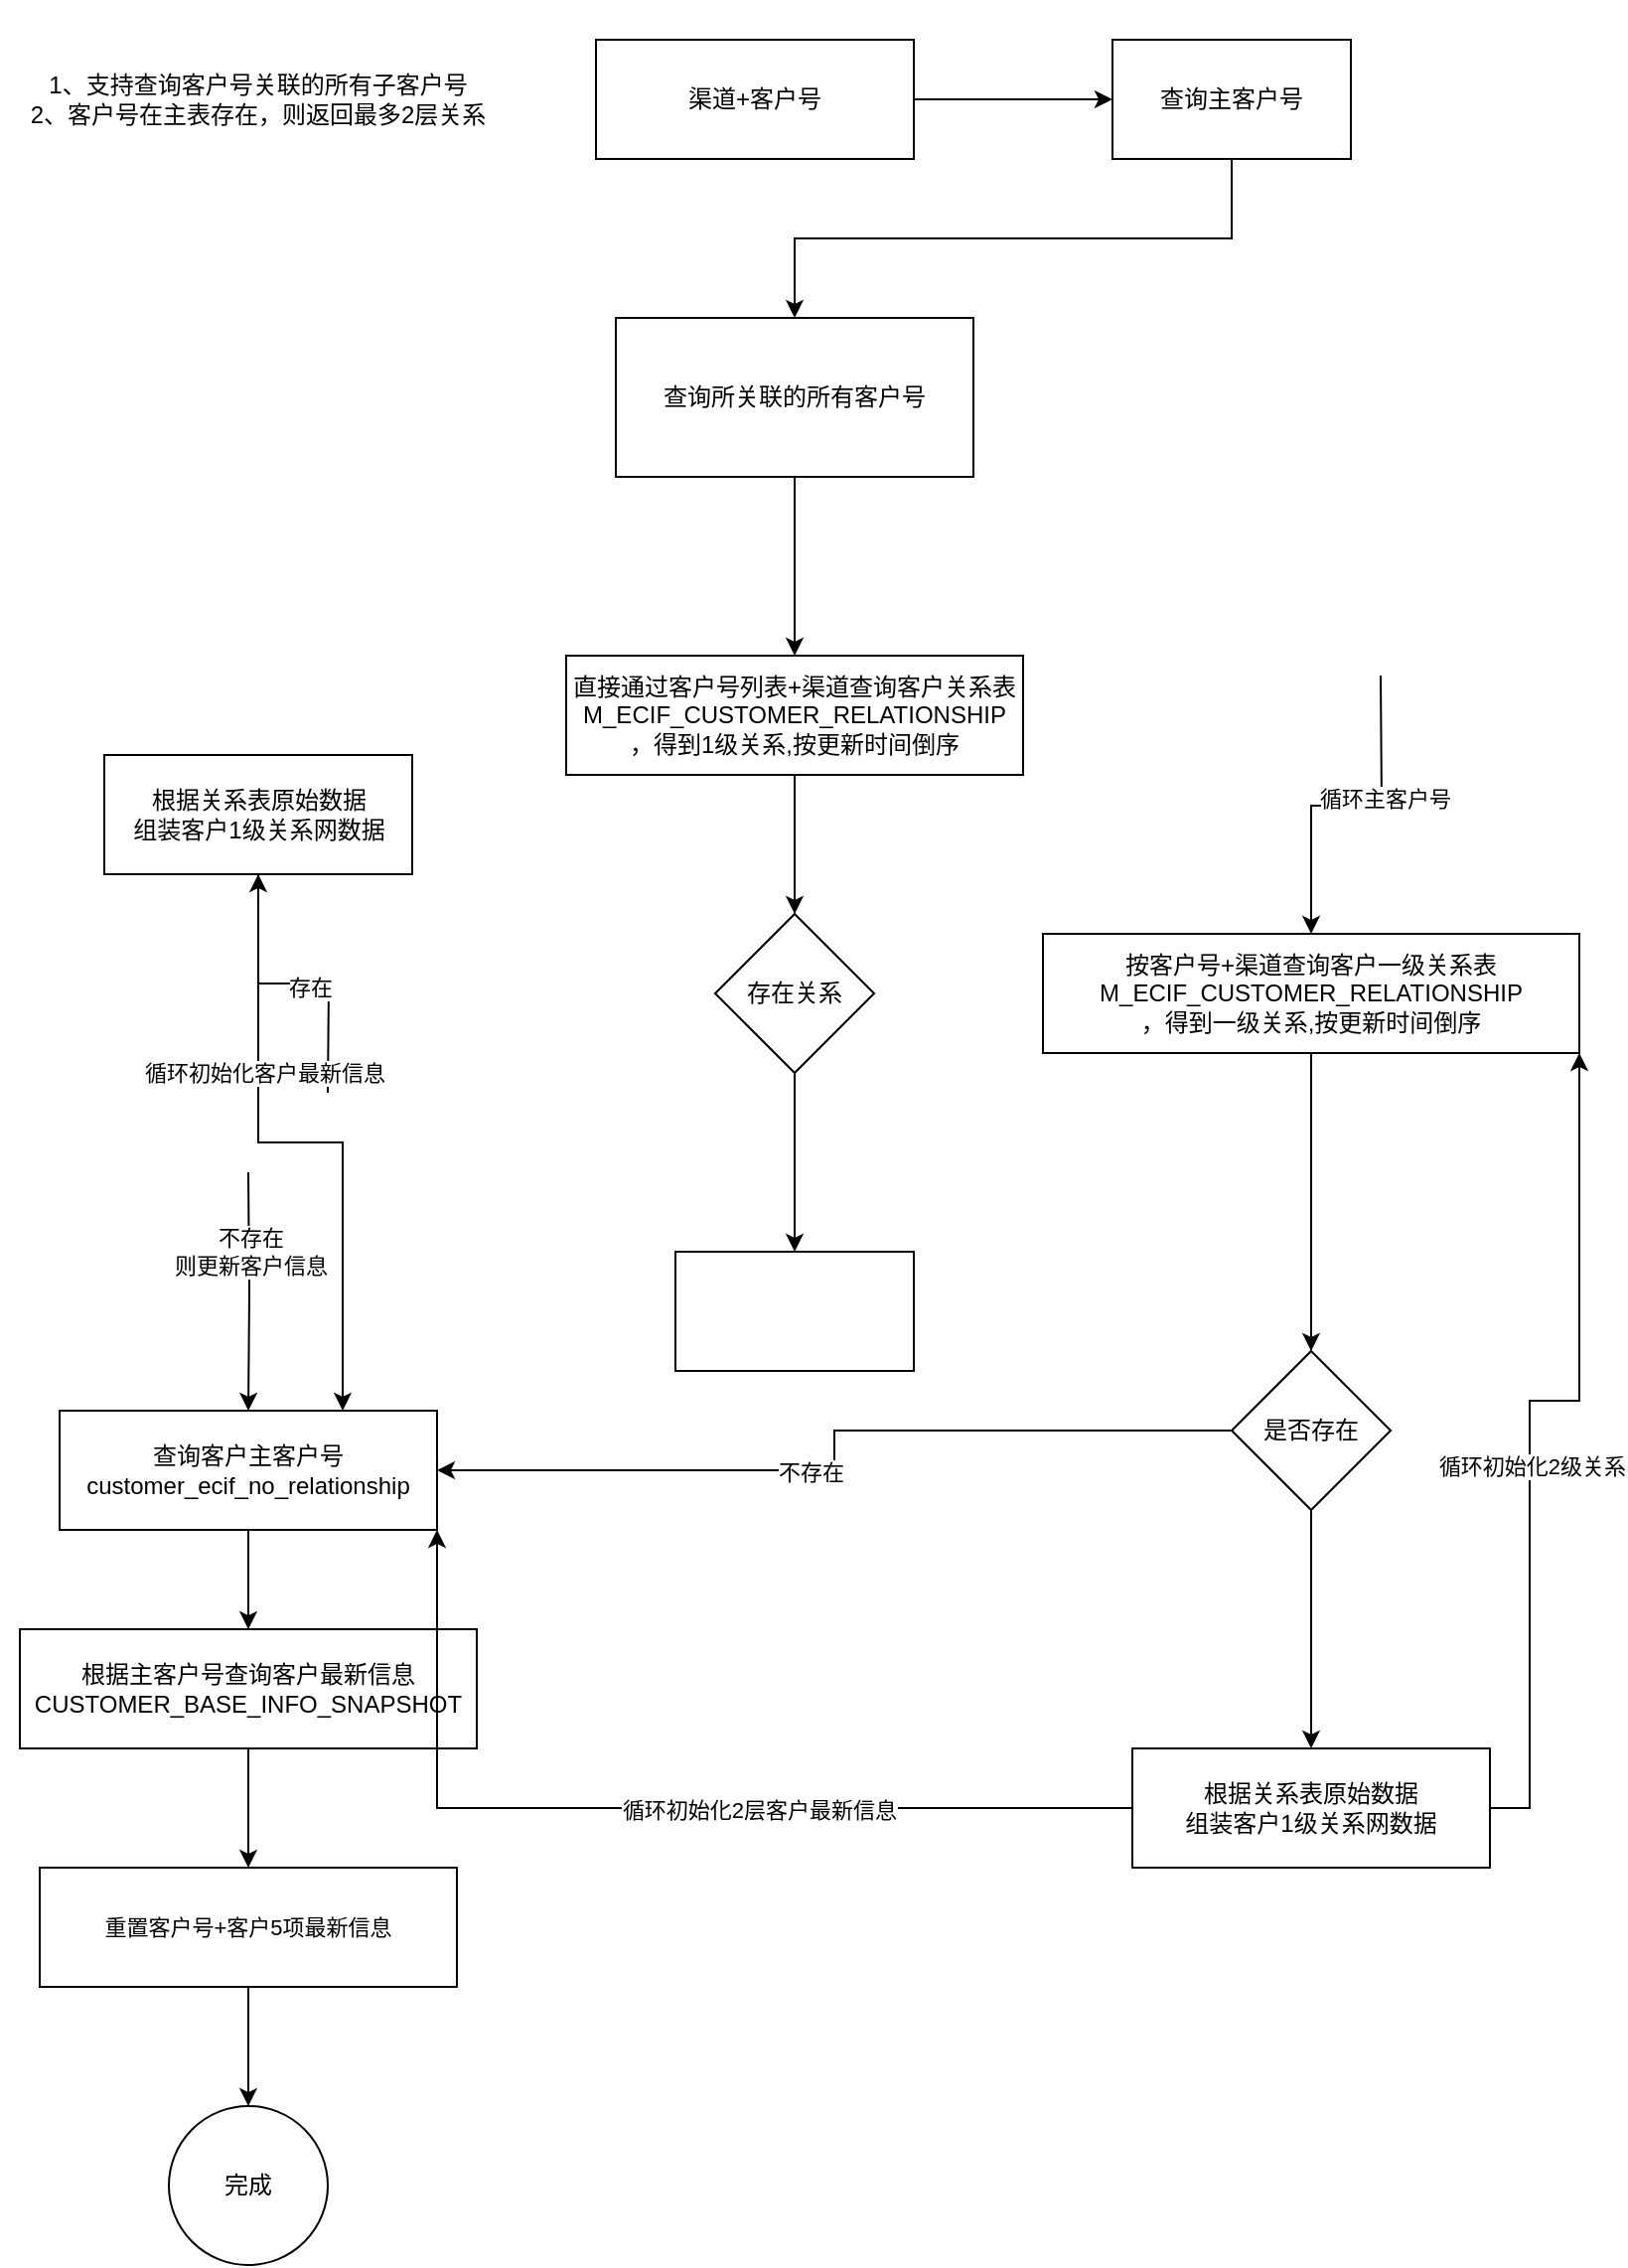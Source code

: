 <mxfile version="24.0.7" type="github" pages="2">
  <diagram name="客户号查询" id="C5rFHaonQaUm8R1daILY">
    <mxGraphModel dx="1194" dy="692" grid="1" gridSize="10" guides="1" tooltips="1" connect="1" arrows="1" fold="1" page="1" pageScale="1" pageWidth="827" pageHeight="1169" math="0" shadow="0">
      <root>
        <mxCell id="0" />
        <mxCell id="1" parent="0" />
        <mxCell id="0gbHEz_NFwT0j6BnbrYF-4" value="" style="edgeStyle=orthogonalEdgeStyle;rounded=0;orthogonalLoop=1;jettySize=auto;html=1;exitX=0.5;exitY=1;exitDx=0;exitDy=0;" edge="1" parent="1" source="hZTtHso7ro3uRM3fl3jT-1" target="0gbHEz_NFwT0j6BnbrYF-3">
          <mxGeometry relative="1" as="geometry" />
        </mxCell>
        <mxCell id="hZTtHso7ro3uRM3fl3jT-2" value="" style="edgeStyle=orthogonalEdgeStyle;rounded=0;orthogonalLoop=1;jettySize=auto;html=1;" edge="1" parent="1" source="0gbHEz_NFwT0j6BnbrYF-2" target="hZTtHso7ro3uRM3fl3jT-1">
          <mxGeometry relative="1" as="geometry" />
        </mxCell>
        <mxCell id="0gbHEz_NFwT0j6BnbrYF-2" value="渠道+客户号" style="rounded=0;whiteSpace=wrap;html=1;" vertex="1" parent="1">
          <mxGeometry x="300" y="30" width="160" height="60" as="geometry" />
        </mxCell>
        <mxCell id="0gbHEz_NFwT0j6BnbrYF-6" value="" style="edgeStyle=orthogonalEdgeStyle;rounded=0;orthogonalLoop=1;jettySize=auto;html=1;" edge="1" parent="1" source="0gbHEz_NFwT0j6BnbrYF-3" target="0gbHEz_NFwT0j6BnbrYF-7">
          <mxGeometry relative="1" as="geometry">
            <mxPoint x="360" y="310" as="targetPoint" />
          </mxGeometry>
        </mxCell>
        <mxCell id="0gbHEz_NFwT0j6BnbrYF-3" value="查询所关联的所有客户号" style="whiteSpace=wrap;html=1;rounded=0;" vertex="1" parent="1">
          <mxGeometry x="310" y="170" width="180" height="80" as="geometry" />
        </mxCell>
        <mxCell id="hZTtHso7ro3uRM3fl3jT-7" value="" style="edgeStyle=orthogonalEdgeStyle;rounded=0;orthogonalLoop=1;jettySize=auto;html=1;" edge="1" parent="1" source="0gbHEz_NFwT0j6BnbrYF-7" target="hZTtHso7ro3uRM3fl3jT-6">
          <mxGeometry relative="1" as="geometry" />
        </mxCell>
        <mxCell id="0gbHEz_NFwT0j6BnbrYF-7" value="直接通过客户号列表+渠道查询客户关系表&lt;div&gt;M_ECIF_CUSTOMER_RELATIONSHIP&lt;br&gt;&lt;div&gt;，得到1级关系,按更新时间倒序&lt;/div&gt;&lt;/div&gt;" style="whiteSpace=wrap;html=1;rounded=0;" vertex="1" parent="1">
          <mxGeometry x="285" y="340" width="230" height="60" as="geometry" />
        </mxCell>
        <mxCell id="0gbHEz_NFwT0j6BnbrYF-39" value="" style="edgeStyle=orthogonalEdgeStyle;rounded=0;orthogonalLoop=1;jettySize=auto;html=1;" edge="1" parent="1" target="0gbHEz_NFwT0j6BnbrYF-38">
          <mxGeometry relative="1" as="geometry">
            <mxPoint x="695" y="350" as="sourcePoint" />
          </mxGeometry>
        </mxCell>
        <mxCell id="0gbHEz_NFwT0j6BnbrYF-40" value="循环主客户号" style="edgeLabel;html=1;align=center;verticalAlign=middle;resizable=0;points=[];" vertex="1" connectable="0" parent="0gbHEz_NFwT0j6BnbrYF-39">
          <mxGeometry x="-0.25" y="1" relative="1" as="geometry">
            <mxPoint as="offset" />
          </mxGeometry>
        </mxCell>
        <mxCell id="0gbHEz_NFwT0j6BnbrYF-17" value="" style="edgeStyle=orthogonalEdgeStyle;rounded=0;orthogonalLoop=1;jettySize=auto;html=1;" edge="1" parent="1" target="0gbHEz_NFwT0j6BnbrYF-16">
          <mxGeometry relative="1" as="geometry">
            <mxPoint x="125" y="600" as="sourcePoint" />
          </mxGeometry>
        </mxCell>
        <mxCell id="0gbHEz_NFwT0j6BnbrYF-18" value="不存在&lt;div&gt;则更新客户信息&lt;/div&gt;" style="edgeLabel;html=1;align=center;verticalAlign=middle;resizable=0;points=[];" vertex="1" connectable="0" parent="0gbHEz_NFwT0j6BnbrYF-17">
          <mxGeometry x="-0.333" relative="1" as="geometry">
            <mxPoint as="offset" />
          </mxGeometry>
        </mxCell>
        <mxCell id="0gbHEz_NFwT0j6BnbrYF-20" value="" style="edgeStyle=orthogonalEdgeStyle;rounded=0;orthogonalLoop=1;jettySize=auto;html=1;" edge="1" parent="1" target="0gbHEz_NFwT0j6BnbrYF-19">
          <mxGeometry relative="1" as="geometry">
            <mxPoint x="165" y="560" as="sourcePoint" />
          </mxGeometry>
        </mxCell>
        <mxCell id="0gbHEz_NFwT0j6BnbrYF-21" value="存在" style="edgeLabel;html=1;align=center;verticalAlign=middle;resizable=0;points=[];" vertex="1" connectable="0" parent="0gbHEz_NFwT0j6BnbrYF-20">
          <mxGeometry x="-0.111" y="2" relative="1" as="geometry">
            <mxPoint as="offset" />
          </mxGeometry>
        </mxCell>
        <mxCell id="0gbHEz_NFwT0j6BnbrYF-23" value="" style="edgeStyle=orthogonalEdgeStyle;rounded=0;orthogonalLoop=1;jettySize=auto;html=1;" edge="1" parent="1" source="0gbHEz_NFwT0j6BnbrYF-16" target="0gbHEz_NFwT0j6BnbrYF-22">
          <mxGeometry relative="1" as="geometry" />
        </mxCell>
        <mxCell id="0gbHEz_NFwT0j6BnbrYF-16" value="查询客户主客户号&lt;div&gt;customer_ecif_no_relationship&lt;br&gt;&lt;/div&gt;" style="whiteSpace=wrap;html=1;rounded=0;" vertex="1" parent="1">
          <mxGeometry x="30" y="720" width="190" height="60" as="geometry" />
        </mxCell>
        <mxCell id="0gbHEz_NFwT0j6BnbrYF-51" style="edgeStyle=orthogonalEdgeStyle;rounded=0;orthogonalLoop=1;jettySize=auto;html=1;entryX=0.75;entryY=0;entryDx=0;entryDy=0;exitX=0.5;exitY=1;exitDx=0;exitDy=0;" edge="1" parent="1" source="0gbHEz_NFwT0j6BnbrYF-19" target="0gbHEz_NFwT0j6BnbrYF-16">
          <mxGeometry relative="1" as="geometry" />
        </mxCell>
        <mxCell id="0gbHEz_NFwT0j6BnbrYF-52" value="循环初始化客户最新信息" style="edgeLabel;html=1;align=center;verticalAlign=middle;resizable=0;points=[];" vertex="1" connectable="0" parent="0gbHEz_NFwT0j6BnbrYF-51">
          <mxGeometry x="-0.361" y="3" relative="1" as="geometry">
            <mxPoint as="offset" />
          </mxGeometry>
        </mxCell>
        <mxCell id="0gbHEz_NFwT0j6BnbrYF-19" value="根据关系表原始数据&lt;div&gt;组装客户1级关系网数据&lt;/div&gt;" style="whiteSpace=wrap;html=1;rounded=0;" vertex="1" parent="1">
          <mxGeometry x="52.5" y="390" width="155" height="60" as="geometry" />
        </mxCell>
        <mxCell id="0gbHEz_NFwT0j6BnbrYF-30" value="" style="edgeStyle=orthogonalEdgeStyle;rounded=0;orthogonalLoop=1;jettySize=auto;html=1;" edge="1" parent="1" source="0gbHEz_NFwT0j6BnbrYF-22" target="0gbHEz_NFwT0j6BnbrYF-28">
          <mxGeometry relative="1" as="geometry" />
        </mxCell>
        <mxCell id="0gbHEz_NFwT0j6BnbrYF-22" value="根据主客户号查询客户最新信息&lt;div&gt;CUSTOMER_BASE_INFO_SNAPSHOT&lt;br&gt;&lt;/div&gt;" style="whiteSpace=wrap;html=1;rounded=0;" vertex="1" parent="1">
          <mxGeometry x="10" y="830" width="230" height="60" as="geometry" />
        </mxCell>
        <mxCell id="0gbHEz_NFwT0j6BnbrYF-32" value="" style="edgeStyle=orthogonalEdgeStyle;rounded=0;orthogonalLoop=1;jettySize=auto;html=1;" edge="1" parent="1" source="0gbHEz_NFwT0j6BnbrYF-28" target="0gbHEz_NFwT0j6BnbrYF-31">
          <mxGeometry relative="1" as="geometry" />
        </mxCell>
        <mxCell id="0gbHEz_NFwT0j6BnbrYF-28" value="&lt;span style=&quot;font-size: 11px; text-wrap: nowrap; background-color: rgb(255, 255, 255);&quot;&gt;重置客户号+客户5项最新信息&lt;/span&gt;" style="whiteSpace=wrap;html=1;rounded=0;" vertex="1" parent="1">
          <mxGeometry x="20" y="950" width="210" height="60" as="geometry" />
        </mxCell>
        <mxCell id="0gbHEz_NFwT0j6BnbrYF-31" value="完成" style="ellipse;whiteSpace=wrap;html=1;rounded=0;" vertex="1" parent="1">
          <mxGeometry x="85" y="1070" width="80" height="80" as="geometry" />
        </mxCell>
        <mxCell id="0gbHEz_NFwT0j6BnbrYF-36" value="1、支持查询客户号关联的所有子客户号&lt;div&gt;2、客户号在主表存在，则返回最多2层关系&lt;/div&gt;" style="text;html=1;align=center;verticalAlign=middle;whiteSpace=wrap;rounded=0;" vertex="1" parent="1">
          <mxGeometry y="10" width="260" height="100" as="geometry" />
        </mxCell>
        <mxCell id="0gbHEz_NFwT0j6BnbrYF-45" value="" style="edgeStyle=orthogonalEdgeStyle;rounded=0;orthogonalLoop=1;jettySize=auto;html=1;" edge="1" parent="1" source="0gbHEz_NFwT0j6BnbrYF-38" target="0gbHEz_NFwT0j6BnbrYF-44">
          <mxGeometry relative="1" as="geometry" />
        </mxCell>
        <mxCell id="0gbHEz_NFwT0j6BnbrYF-38" value="按客户号+渠道查询客户一级关系表M_ECIF_CUSTOMER_RELATIONSHIP&lt;br&gt;&lt;div&gt;，得到一级关系,按更新时间倒序&lt;/div&gt;" style="whiteSpace=wrap;html=1;rounded=0;" vertex="1" parent="1">
          <mxGeometry x="525" y="480" width="270" height="60" as="geometry" />
        </mxCell>
        <mxCell id="0gbHEz_NFwT0j6BnbrYF-58" value="" style="edgeStyle=orthogonalEdgeStyle;rounded=0;orthogonalLoop=1;jettySize=auto;html=1;" edge="1" parent="1" source="0gbHEz_NFwT0j6BnbrYF-44" target="0gbHEz_NFwT0j6BnbrYF-57">
          <mxGeometry relative="1" as="geometry" />
        </mxCell>
        <mxCell id="0gbHEz_NFwT0j6BnbrYF-44" value="是否存在" style="rhombus;whiteSpace=wrap;html=1;rounded=0;" vertex="1" parent="1">
          <mxGeometry x="620" y="690" width="80" height="80" as="geometry" />
        </mxCell>
        <mxCell id="0gbHEz_NFwT0j6BnbrYF-46" style="edgeStyle=orthogonalEdgeStyle;rounded=0;orthogonalLoop=1;jettySize=auto;html=1;entryX=1;entryY=0.5;entryDx=0;entryDy=0;exitX=0;exitY=0.5;exitDx=0;exitDy=0;" edge="1" parent="1" source="0gbHEz_NFwT0j6BnbrYF-44" target="0gbHEz_NFwT0j6BnbrYF-16">
          <mxGeometry relative="1" as="geometry">
            <mxPoint x="620" y="860" as="sourcePoint" />
          </mxGeometry>
        </mxCell>
        <mxCell id="0gbHEz_NFwT0j6BnbrYF-47" value="不存在" style="edgeLabel;html=1;align=center;verticalAlign=middle;resizable=0;points=[];" vertex="1" connectable="0" parent="0gbHEz_NFwT0j6BnbrYF-46">
          <mxGeometry x="0.106" y="1" relative="1" as="geometry">
            <mxPoint as="offset" />
          </mxGeometry>
        </mxCell>
        <mxCell id="0gbHEz_NFwT0j6BnbrYF-60" value="" style="edgeStyle=orthogonalEdgeStyle;rounded=0;orthogonalLoop=1;jettySize=auto;html=1;entryX=1;entryY=1;entryDx=0;entryDy=0;exitX=1;exitY=0.5;exitDx=0;exitDy=0;" edge="1" parent="1" source="0gbHEz_NFwT0j6BnbrYF-57" target="0gbHEz_NFwT0j6BnbrYF-38">
          <mxGeometry relative="1" as="geometry">
            <mxPoint x="750" y="770" as="targetPoint" />
          </mxGeometry>
        </mxCell>
        <mxCell id="0gbHEz_NFwT0j6BnbrYF-62" value="循环初始化2级关系" style="edgeLabel;html=1;align=center;verticalAlign=middle;resizable=0;points=[];" vertex="1" connectable="0" parent="0gbHEz_NFwT0j6BnbrYF-60">
          <mxGeometry x="-0.093" y="-1" relative="1" as="geometry">
            <mxPoint as="offset" />
          </mxGeometry>
        </mxCell>
        <mxCell id="0gbHEz_NFwT0j6BnbrYF-63" style="edgeStyle=orthogonalEdgeStyle;rounded=0;orthogonalLoop=1;jettySize=auto;html=1;exitX=0;exitY=0.5;exitDx=0;exitDy=0;entryX=1;entryY=1;entryDx=0;entryDy=0;" edge="1" parent="1" source="0gbHEz_NFwT0j6BnbrYF-57" target="0gbHEz_NFwT0j6BnbrYF-16">
          <mxGeometry relative="1" as="geometry" />
        </mxCell>
        <mxCell id="0gbHEz_NFwT0j6BnbrYF-64" value="循环初始化2层客户最新信息" style="edgeLabel;html=1;align=center;verticalAlign=middle;resizable=0;points=[];" vertex="1" connectable="0" parent="0gbHEz_NFwT0j6BnbrYF-63">
          <mxGeometry x="-0.233" y="1" relative="1" as="geometry">
            <mxPoint as="offset" />
          </mxGeometry>
        </mxCell>
        <mxCell id="0gbHEz_NFwT0j6BnbrYF-57" value="根据关系表原始数据&lt;div&gt;组装客户1级关系网数据&lt;/div&gt;" style="whiteSpace=wrap;html=1;rounded=0;" vertex="1" parent="1">
          <mxGeometry x="570" y="890" width="180" height="60" as="geometry" />
        </mxCell>
        <mxCell id="hZTtHso7ro3uRM3fl3jT-1" value="查询主客户号" style="whiteSpace=wrap;html=1;rounded=0;" vertex="1" parent="1">
          <mxGeometry x="560" y="30" width="120" height="60" as="geometry" />
        </mxCell>
        <mxCell id="hZTtHso7ro3uRM3fl3jT-9" value="" style="edgeStyle=orthogonalEdgeStyle;rounded=0;orthogonalLoop=1;jettySize=auto;html=1;" edge="1" parent="1" source="hZTtHso7ro3uRM3fl3jT-6" target="hZTtHso7ro3uRM3fl3jT-8">
          <mxGeometry relative="1" as="geometry" />
        </mxCell>
        <mxCell id="hZTtHso7ro3uRM3fl3jT-6" value="存在关系" style="rhombus;whiteSpace=wrap;html=1;rounded=0;" vertex="1" parent="1">
          <mxGeometry x="360" y="470" width="80" height="80" as="geometry" />
        </mxCell>
        <mxCell id="hZTtHso7ro3uRM3fl3jT-8" value="&lt;span style=&quot;color: rgba(0, 0, 0, 0); font-family: monospace; font-size: 0px; text-align: start; text-wrap: nowrap;&quot;&gt;%3CmxGraphModel%3E%3Croot%3E%3CmxCell%20id%3D%220%22%2F%3E%3CmxCell%20id%3D%221%22%20parent%3D%220%22%2F%3E%3CmxCell%20id%3D%222%22%20value%3D%22%E7%9B%B4%E6%8E%A5%E9%80%9A%E8%BF%87%E5%AE%A2%E6%88%B7%E5%8F%B7%E5%88%97%E8%A1%A8%2B%E6%B8%A0%E9%81%93%E6%9F%A5%E8%AF%A2%E5%AE%A2%E6%88%B7%E5%85%B3%E7%B3%BB%E8%A1%A8%26lt%3Bdiv%26gt%3BM_ECIF_CUSTOMER_RELATIONSHIP%26lt%3Bbr%26gt%3B%26lt%3Bdiv%26gt%3B%EF%BC%8C%E5%BE%97%E5%88%B01%E7%BA%A7%E5%85%B3%E7%B3%BB%2C%E6%8C%89%E6%9B%B4%E6%96%B0%E6%97%B6%E9%97%B4%E5%80%92%E5%BA%8F%26lt%3B%2Fdiv%26gt%3B%26lt%3B%2Fdiv%26gt%3B%22%20style%3D%22whiteSpace%3Dwrap%3Bhtml%3D1%3Brounded%3D0%3B%22%20vertex%3D%221%22%20parent%3D%221%22%3E%3CmxGeometry%20x%3D%22285%22%20y%3D%22340%22%20width%3D%22230%22%20height%3D%2260%22%20as%3D%22geometry%22%2F%3E%3C%2FmxCell%3E%3C%2Froot%3E%3C%2FmxGraphModel%3E&lt;/span&gt;" style="whiteSpace=wrap;html=1;rounded=0;" vertex="1" parent="1">
          <mxGeometry x="340" y="640" width="120" height="60" as="geometry" />
        </mxCell>
      </root>
    </mxGraphModel>
  </diagram>
  <diagram name="客户五项查询" id="nbT5qiIn3ViC4_iFo7bJ">
    <mxGraphModel dx="1194" dy="692" grid="1" gridSize="10" guides="1" tooltips="1" connect="1" arrows="1" fold="1" page="1" pageScale="1" pageWidth="827" pageHeight="1169" math="0" shadow="0">
      <root>
        <mxCell id="JwIgHP2fCU5Stgttk4BV-0" />
        <mxCell id="JwIgHP2fCU5Stgttk4BV-1" parent="JwIgHP2fCU5Stgttk4BV-0" />
        <mxCell id="JwIgHP2fCU5Stgttk4BV-2" value="" style="edgeStyle=orthogonalEdgeStyle;rounded=0;orthogonalLoop=1;jettySize=auto;html=1;" edge="1" parent="JwIgHP2fCU5Stgttk4BV-1" source="JwIgHP2fCU5Stgttk4BV-3" target="JwIgHP2fCU5Stgttk4BV-5">
          <mxGeometry relative="1" as="geometry" />
        </mxCell>
        <mxCell id="JwIgHP2fCU5Stgttk4BV-3" value="渠道+客户号/五项信息" style="rounded=0;whiteSpace=wrap;html=1;" vertex="1" parent="JwIgHP2fCU5Stgttk4BV-1">
          <mxGeometry x="300" y="30" width="160" height="60" as="geometry" />
        </mxCell>
        <mxCell id="JwIgHP2fCU5Stgttk4BV-4" value="" style="edgeStyle=orthogonalEdgeStyle;rounded=0;orthogonalLoop=1;jettySize=auto;html=1;" edge="1" parent="JwIgHP2fCU5Stgttk4BV-1" source="JwIgHP2fCU5Stgttk4BV-5" target="JwIgHP2fCU5Stgttk4BV-10">
          <mxGeometry relative="1" as="geometry" />
        </mxCell>
        <mxCell id="JwIgHP2fCU5Stgttk4BV-5" value="CUSTOMER_BASE_INFO_SNAPSHOT&lt;div&gt;查询该表是否存在该客户号，一个客户号只有一条数据。但是按客户5项查存在多个客户号的可能&lt;/div&gt;" style="whiteSpace=wrap;html=1;rounded=0;" vertex="1" parent="JwIgHP2fCU5Stgttk4BV-1">
          <mxGeometry x="230" y="150" width="300" height="80" as="geometry" />
        </mxCell>
        <mxCell id="JwIgHP2fCU5Stgttk4BV-6" value="" style="edgeStyle=orthogonalEdgeStyle;rounded=0;orthogonalLoop=1;jettySize=auto;html=1;" edge="1" parent="JwIgHP2fCU5Stgttk4BV-1" source="JwIgHP2fCU5Stgttk4BV-10" target="JwIgHP2fCU5Stgttk4BV-12">
          <mxGeometry relative="1" as="geometry" />
        </mxCell>
        <mxCell id="JwIgHP2fCU5Stgttk4BV-7" value="不存在" style="edgeLabel;html=1;align=center;verticalAlign=middle;resizable=0;points=[];" vertex="1" connectable="0" parent="JwIgHP2fCU5Stgttk4BV-6">
          <mxGeometry x="-0.233" y="-1" relative="1" as="geometry">
            <mxPoint as="offset" />
          </mxGeometry>
        </mxCell>
        <mxCell id="JwIgHP2fCU5Stgttk4BV-8" value="" style="edgeStyle=orthogonalEdgeStyle;rounded=0;orthogonalLoop=1;jettySize=auto;html=1;" edge="1" parent="JwIgHP2fCU5Stgttk4BV-1" source="JwIgHP2fCU5Stgttk4BV-10" target="JwIgHP2fCU5Stgttk4BV-15">
          <mxGeometry relative="1" as="geometry" />
        </mxCell>
        <mxCell id="JwIgHP2fCU5Stgttk4BV-9" value="存在（可能有多个）" style="edgeLabel;html=1;align=center;verticalAlign=middle;resizable=0;points=[];" vertex="1" connectable="0" parent="JwIgHP2fCU5Stgttk4BV-8">
          <mxGeometry x="-0.133" y="-1" relative="1" as="geometry">
            <mxPoint as="offset" />
          </mxGeometry>
        </mxCell>
        <mxCell id="JwIgHP2fCU5Stgttk4BV-10" value="是否存在" style="rhombus;whiteSpace=wrap;html=1;rounded=0;" vertex="1" parent="JwIgHP2fCU5Stgttk4BV-1">
          <mxGeometry x="340" y="280" width="80" height="80" as="geometry" />
        </mxCell>
        <mxCell id="JwIgHP2fCU5Stgttk4BV-11" value="" style="edgeStyle=orthogonalEdgeStyle;rounded=0;orthogonalLoop=1;jettySize=auto;html=1;" edge="1" parent="JwIgHP2fCU5Stgttk4BV-1" source="JwIgHP2fCU5Stgttk4BV-12" target="JwIgHP2fCU5Stgttk4BV-20">
          <mxGeometry relative="1" as="geometry" />
        </mxCell>
        <mxCell id="JwIgHP2fCU5Stgttk4BV-12" value="直接通过客户号+渠道查询客户关系表&lt;div&gt;M_ECIF_CUSTOMER_RELATIONSHIP&lt;br&gt;&lt;div&gt;，得到1级关系,按更新时间倒序&lt;/div&gt;&lt;/div&gt;" style="whiteSpace=wrap;html=1;rounded=0;" vertex="1" parent="JwIgHP2fCU5Stgttk4BV-1">
          <mxGeometry x="10" y="340" width="230" height="60" as="geometry" />
        </mxCell>
        <mxCell id="JwIgHP2fCU5Stgttk4BV-13" value="" style="edgeStyle=orthogonalEdgeStyle;rounded=0;orthogonalLoop=1;jettySize=auto;html=1;" edge="1" parent="JwIgHP2fCU5Stgttk4BV-1" source="JwIgHP2fCU5Stgttk4BV-15" target="JwIgHP2fCU5Stgttk4BV-33">
          <mxGeometry relative="1" as="geometry" />
        </mxCell>
        <mxCell id="JwIgHP2fCU5Stgttk4BV-14" value="循环主客户号" style="edgeLabel;html=1;align=center;verticalAlign=middle;resizable=0;points=[];" vertex="1" connectable="0" parent="JwIgHP2fCU5Stgttk4BV-13">
          <mxGeometry x="-0.25" y="1" relative="1" as="geometry">
            <mxPoint as="offset" />
          </mxGeometry>
        </mxCell>
        <mxCell id="JwIgHP2fCU5Stgttk4BV-15" value="根据客户号查询主子客户号集合，组装成&lt;div&gt;[{mainEcifno:[GLS,LSPROD]}]&lt;br&gt;&lt;/div&gt;" style="whiteSpace=wrap;html=1;rounded=0;" vertex="1" parent="JwIgHP2fCU5Stgttk4BV-1">
          <mxGeometry x="595" y="290" width="200" height="60" as="geometry" />
        </mxCell>
        <mxCell id="JwIgHP2fCU5Stgttk4BV-16" value="" style="edgeStyle=orthogonalEdgeStyle;rounded=0;orthogonalLoop=1;jettySize=auto;html=1;" edge="1" parent="JwIgHP2fCU5Stgttk4BV-1" source="JwIgHP2fCU5Stgttk4BV-20" target="JwIgHP2fCU5Stgttk4BV-22">
          <mxGeometry relative="1" as="geometry" />
        </mxCell>
        <mxCell id="JwIgHP2fCU5Stgttk4BV-17" value="不存在&lt;div&gt;则更新客户信息&lt;/div&gt;" style="edgeLabel;html=1;align=center;verticalAlign=middle;resizable=0;points=[];" vertex="1" connectable="0" parent="JwIgHP2fCU5Stgttk4BV-16">
          <mxGeometry x="-0.333" relative="1" as="geometry">
            <mxPoint as="offset" />
          </mxGeometry>
        </mxCell>
        <mxCell id="JwIgHP2fCU5Stgttk4BV-18" value="" style="edgeStyle=orthogonalEdgeStyle;rounded=0;orthogonalLoop=1;jettySize=auto;html=1;" edge="1" parent="JwIgHP2fCU5Stgttk4BV-1" source="JwIgHP2fCU5Stgttk4BV-20" target="JwIgHP2fCU5Stgttk4BV-25">
          <mxGeometry relative="1" as="geometry" />
        </mxCell>
        <mxCell id="JwIgHP2fCU5Stgttk4BV-19" value="存在" style="edgeLabel;html=1;align=center;verticalAlign=middle;resizable=0;points=[];" vertex="1" connectable="0" parent="JwIgHP2fCU5Stgttk4BV-18">
          <mxGeometry x="-0.111" y="2" relative="1" as="geometry">
            <mxPoint as="offset" />
          </mxGeometry>
        </mxCell>
        <mxCell id="JwIgHP2fCU5Stgttk4BV-20" value="是否存在一级关系" style="rhombus;whiteSpace=wrap;html=1;rounded=0;" vertex="1" parent="JwIgHP2fCU5Stgttk4BV-1">
          <mxGeometry x="85" y="520" width="80" height="80" as="geometry" />
        </mxCell>
        <mxCell id="JwIgHP2fCU5Stgttk4BV-21" value="" style="edgeStyle=orthogonalEdgeStyle;rounded=0;orthogonalLoop=1;jettySize=auto;html=1;" edge="1" parent="JwIgHP2fCU5Stgttk4BV-1" source="JwIgHP2fCU5Stgttk4BV-22" target="JwIgHP2fCU5Stgttk4BV-27">
          <mxGeometry relative="1" as="geometry" />
        </mxCell>
        <mxCell id="JwIgHP2fCU5Stgttk4BV-22" value="查询客户主客户号&lt;div&gt;customer_ecif_no_relationship&lt;br&gt;&lt;/div&gt;" style="whiteSpace=wrap;html=1;rounded=0;" vertex="1" parent="JwIgHP2fCU5Stgttk4BV-1">
          <mxGeometry x="30" y="720" width="190" height="60" as="geometry" />
        </mxCell>
        <mxCell id="JwIgHP2fCU5Stgttk4BV-23" style="edgeStyle=orthogonalEdgeStyle;rounded=0;orthogonalLoop=1;jettySize=auto;html=1;entryX=0.75;entryY=0;entryDx=0;entryDy=0;exitX=0.5;exitY=1;exitDx=0;exitDy=0;" edge="1" parent="JwIgHP2fCU5Stgttk4BV-1" source="JwIgHP2fCU5Stgttk4BV-25" target="JwIgHP2fCU5Stgttk4BV-22">
          <mxGeometry relative="1" as="geometry" />
        </mxCell>
        <mxCell id="JwIgHP2fCU5Stgttk4BV-24" value="循环初始化客户最新信息" style="edgeLabel;html=1;align=center;verticalAlign=middle;resizable=0;points=[];" vertex="1" connectable="0" parent="JwIgHP2fCU5Stgttk4BV-23">
          <mxGeometry x="-0.361" y="3" relative="1" as="geometry">
            <mxPoint as="offset" />
          </mxGeometry>
        </mxCell>
        <mxCell id="JwIgHP2fCU5Stgttk4BV-25" value="根据关系表原始数据&lt;div&gt;组装客户1级关系网数据&lt;/div&gt;" style="whiteSpace=wrap;html=1;rounded=0;" vertex="1" parent="JwIgHP2fCU5Stgttk4BV-1">
          <mxGeometry x="250" y="530" width="155" height="60" as="geometry" />
        </mxCell>
        <mxCell id="JwIgHP2fCU5Stgttk4BV-26" value="" style="edgeStyle=orthogonalEdgeStyle;rounded=0;orthogonalLoop=1;jettySize=auto;html=1;" edge="1" parent="JwIgHP2fCU5Stgttk4BV-1" source="JwIgHP2fCU5Stgttk4BV-27" target="JwIgHP2fCU5Stgttk4BV-29">
          <mxGeometry relative="1" as="geometry" />
        </mxCell>
        <mxCell id="JwIgHP2fCU5Stgttk4BV-27" value="根据主客户号查询客户最新信息&lt;div&gt;CUSTOMER_BASE_INFO_SNAPSHOT&lt;br&gt;&lt;/div&gt;" style="whiteSpace=wrap;html=1;rounded=0;" vertex="1" parent="JwIgHP2fCU5Stgttk4BV-1">
          <mxGeometry x="10" y="830" width="230" height="60" as="geometry" />
        </mxCell>
        <mxCell id="JwIgHP2fCU5Stgttk4BV-28" value="" style="edgeStyle=orthogonalEdgeStyle;rounded=0;orthogonalLoop=1;jettySize=auto;html=1;" edge="1" parent="JwIgHP2fCU5Stgttk4BV-1" source="JwIgHP2fCU5Stgttk4BV-29" target="JwIgHP2fCU5Stgttk4BV-30">
          <mxGeometry relative="1" as="geometry" />
        </mxCell>
        <mxCell id="JwIgHP2fCU5Stgttk4BV-29" value="&lt;span style=&quot;font-size: 11px; text-wrap: nowrap; background-color: rgb(255, 255, 255);&quot;&gt;重置客户号+客户5项最新信息&lt;/span&gt;" style="whiteSpace=wrap;html=1;rounded=0;" vertex="1" parent="JwIgHP2fCU5Stgttk4BV-1">
          <mxGeometry x="20" y="950" width="210" height="60" as="geometry" />
        </mxCell>
        <mxCell id="JwIgHP2fCU5Stgttk4BV-30" value="完成" style="ellipse;whiteSpace=wrap;html=1;rounded=0;" vertex="1" parent="JwIgHP2fCU5Stgttk4BV-1">
          <mxGeometry x="85" y="1070" width="80" height="80" as="geometry" />
        </mxCell>
        <mxCell id="JwIgHP2fCU5Stgttk4BV-31" value="1、客户号在主表不存在，则直接返回客户关系表中的信息，最多一层关系&lt;div&gt;2、客户号在主表存在，则返回最多2层关系&lt;/div&gt;" style="text;html=1;align=center;verticalAlign=middle;whiteSpace=wrap;rounded=0;" vertex="1" parent="JwIgHP2fCU5Stgttk4BV-1">
          <mxGeometry y="10" width="250" height="80" as="geometry" />
        </mxCell>
        <mxCell id="JwIgHP2fCU5Stgttk4BV-32" value="" style="edgeStyle=orthogonalEdgeStyle;rounded=0;orthogonalLoop=1;jettySize=auto;html=1;" edge="1" parent="JwIgHP2fCU5Stgttk4BV-1" source="JwIgHP2fCU5Stgttk4BV-33" target="JwIgHP2fCU5Stgttk4BV-35">
          <mxGeometry relative="1" as="geometry" />
        </mxCell>
        <mxCell id="JwIgHP2fCU5Stgttk4BV-33" value="按客户号+渠道查询客户一级关系表M_ECIF_CUSTOMER_RELATIONSHIP&lt;br&gt;&lt;div&gt;，得到一级关系,按更新时间倒序&lt;/div&gt;" style="whiteSpace=wrap;html=1;rounded=0;" vertex="1" parent="JwIgHP2fCU5Stgttk4BV-1">
          <mxGeometry x="525" y="480" width="270" height="60" as="geometry" />
        </mxCell>
        <mxCell id="JwIgHP2fCU5Stgttk4BV-34" value="" style="edgeStyle=orthogonalEdgeStyle;rounded=0;orthogonalLoop=1;jettySize=auto;html=1;" edge="1" parent="JwIgHP2fCU5Stgttk4BV-1" source="JwIgHP2fCU5Stgttk4BV-35" target="JwIgHP2fCU5Stgttk4BV-42">
          <mxGeometry relative="1" as="geometry" />
        </mxCell>
        <mxCell id="JwIgHP2fCU5Stgttk4BV-35" value="是否存在" style="rhombus;whiteSpace=wrap;html=1;rounded=0;" vertex="1" parent="JwIgHP2fCU5Stgttk4BV-1">
          <mxGeometry x="620" y="690" width="80" height="80" as="geometry" />
        </mxCell>
        <mxCell id="JwIgHP2fCU5Stgttk4BV-36" style="edgeStyle=orthogonalEdgeStyle;rounded=0;orthogonalLoop=1;jettySize=auto;html=1;entryX=1;entryY=0.5;entryDx=0;entryDy=0;exitX=0;exitY=0.5;exitDx=0;exitDy=0;" edge="1" parent="JwIgHP2fCU5Stgttk4BV-1" source="JwIgHP2fCU5Stgttk4BV-35" target="JwIgHP2fCU5Stgttk4BV-22">
          <mxGeometry relative="1" as="geometry">
            <mxPoint x="620" y="860" as="sourcePoint" />
          </mxGeometry>
        </mxCell>
        <mxCell id="JwIgHP2fCU5Stgttk4BV-37" value="不存在" style="edgeLabel;html=1;align=center;verticalAlign=middle;resizable=0;points=[];" vertex="1" connectable="0" parent="JwIgHP2fCU5Stgttk4BV-36">
          <mxGeometry x="0.106" y="1" relative="1" as="geometry">
            <mxPoint as="offset" />
          </mxGeometry>
        </mxCell>
        <mxCell id="JwIgHP2fCU5Stgttk4BV-38" value="" style="edgeStyle=orthogonalEdgeStyle;rounded=0;orthogonalLoop=1;jettySize=auto;html=1;entryX=1;entryY=1;entryDx=0;entryDy=0;exitX=1;exitY=0.5;exitDx=0;exitDy=0;" edge="1" parent="JwIgHP2fCU5Stgttk4BV-1" source="JwIgHP2fCU5Stgttk4BV-42" target="JwIgHP2fCU5Stgttk4BV-33">
          <mxGeometry relative="1" as="geometry">
            <mxPoint x="750" y="770" as="targetPoint" />
          </mxGeometry>
        </mxCell>
        <mxCell id="JwIgHP2fCU5Stgttk4BV-39" value="循环初始化2级关系" style="edgeLabel;html=1;align=center;verticalAlign=middle;resizable=0;points=[];" vertex="1" connectable="0" parent="JwIgHP2fCU5Stgttk4BV-38">
          <mxGeometry x="-0.093" y="-1" relative="1" as="geometry">
            <mxPoint as="offset" />
          </mxGeometry>
        </mxCell>
        <mxCell id="JwIgHP2fCU5Stgttk4BV-40" style="edgeStyle=orthogonalEdgeStyle;rounded=0;orthogonalLoop=1;jettySize=auto;html=1;exitX=0;exitY=0.5;exitDx=0;exitDy=0;entryX=1;entryY=1;entryDx=0;entryDy=0;" edge="1" parent="JwIgHP2fCU5Stgttk4BV-1" source="JwIgHP2fCU5Stgttk4BV-42" target="JwIgHP2fCU5Stgttk4BV-22">
          <mxGeometry relative="1" as="geometry" />
        </mxCell>
        <mxCell id="JwIgHP2fCU5Stgttk4BV-41" value="循环初始化2层客户最新信息" style="edgeLabel;html=1;align=center;verticalAlign=middle;resizable=0;points=[];" vertex="1" connectable="0" parent="JwIgHP2fCU5Stgttk4BV-40">
          <mxGeometry x="-0.233" y="1" relative="1" as="geometry">
            <mxPoint as="offset" />
          </mxGeometry>
        </mxCell>
        <mxCell id="JwIgHP2fCU5Stgttk4BV-42" value="根据关系表原始数据&lt;div&gt;组装客户1级关系网数据&lt;/div&gt;" style="whiteSpace=wrap;html=1;rounded=0;" vertex="1" parent="JwIgHP2fCU5Stgttk4BV-1">
          <mxGeometry x="570" y="890" width="180" height="60" as="geometry" />
        </mxCell>
      </root>
    </mxGraphModel>
  </diagram>
</mxfile>
